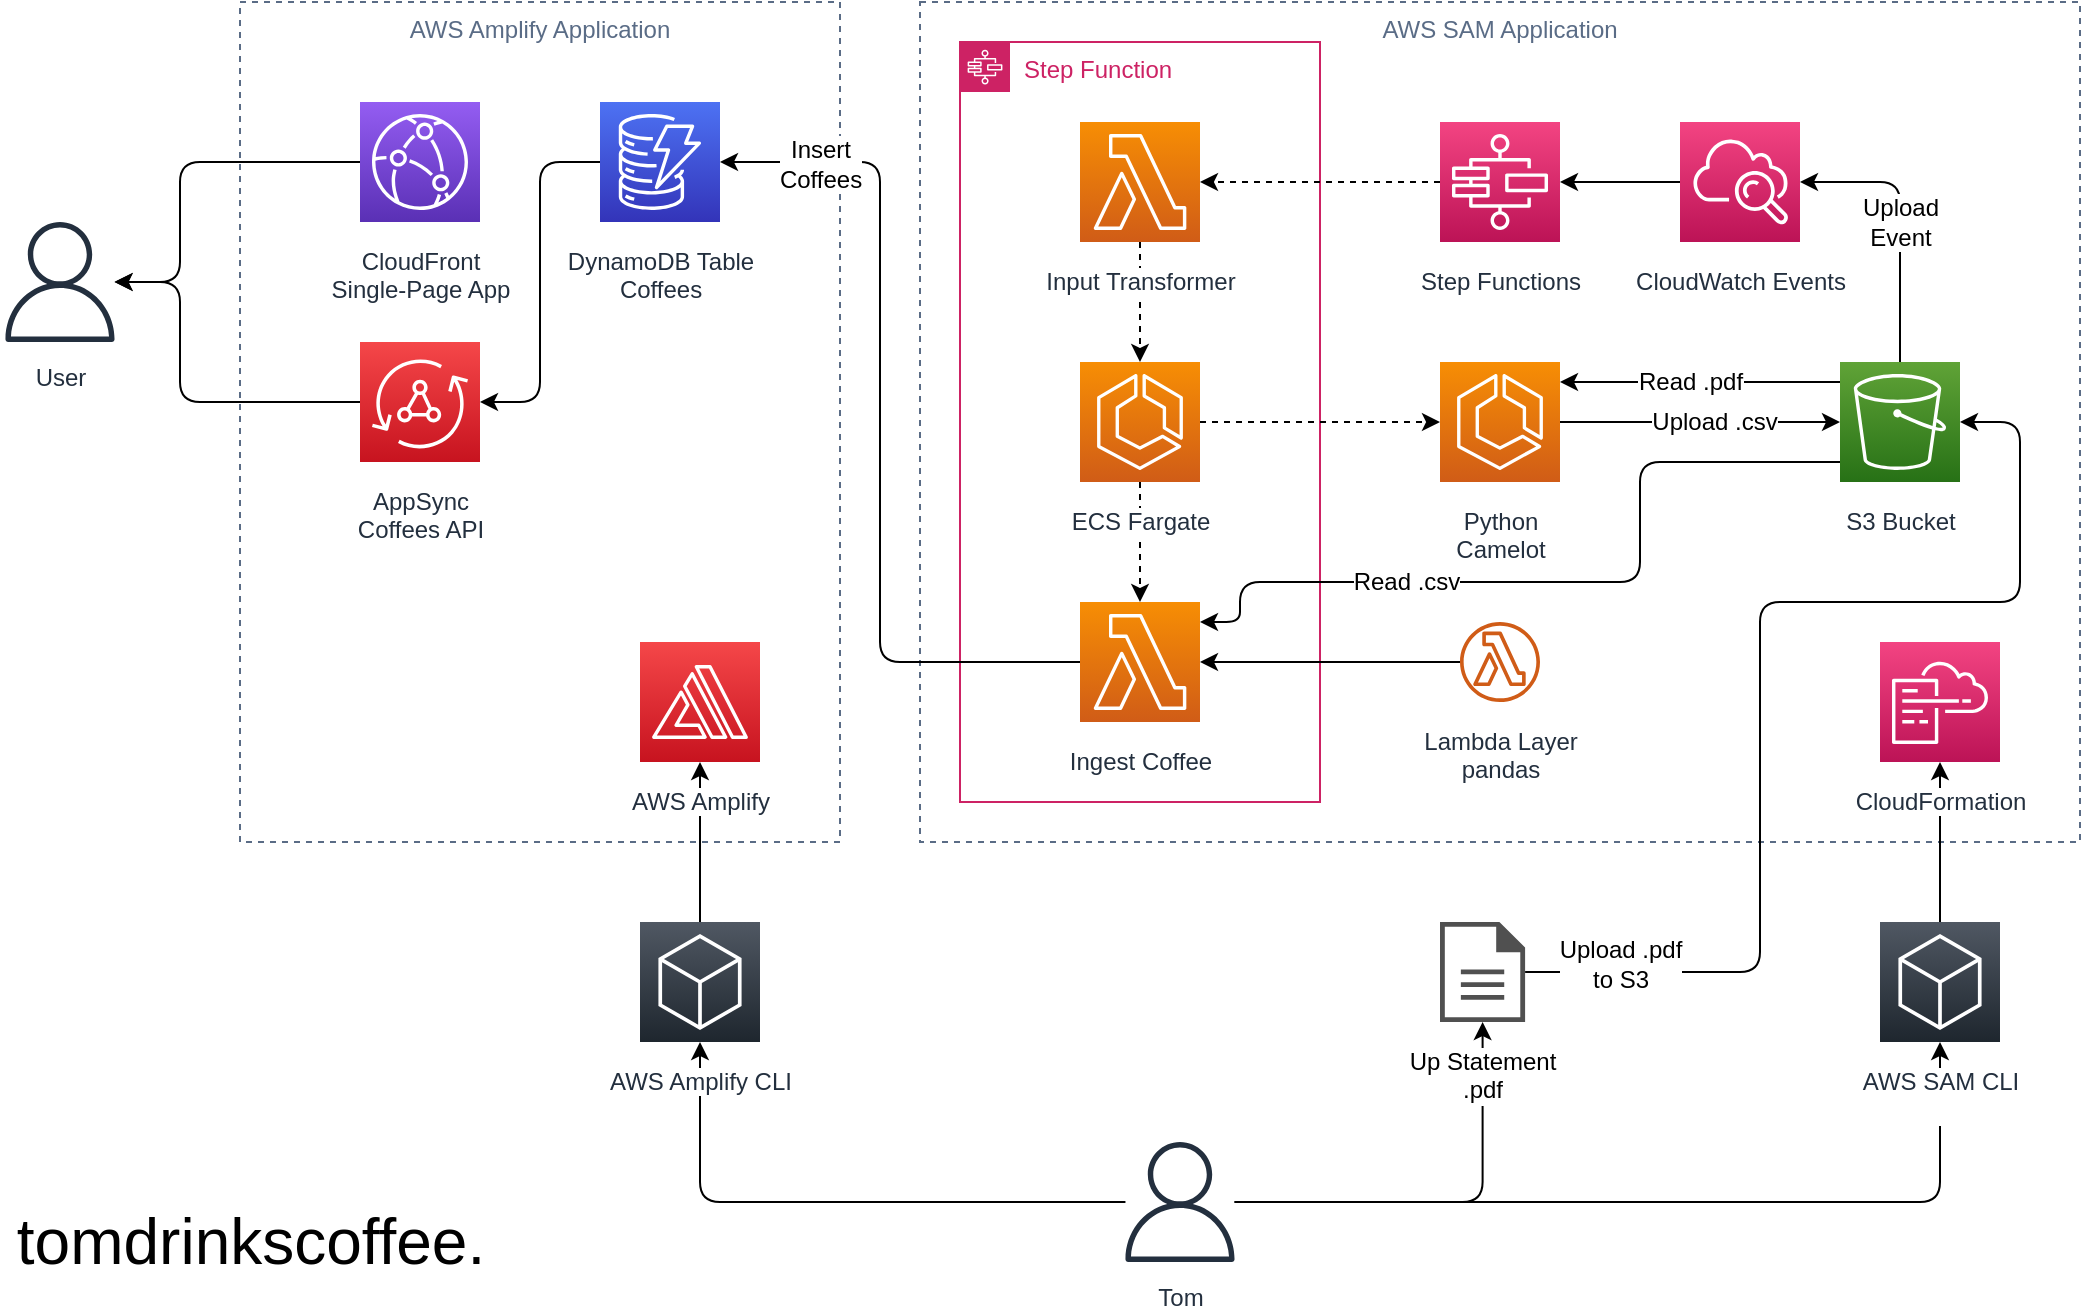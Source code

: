 <mxfile version="12.9.3" type="device"><diagram id="NL_qeztKOF2BXvfYa7G8" name="Page-1"><mxGraphModel dx="1127" dy="680" grid="1" gridSize="10" guides="0" tooltips="1" connect="1" arrows="1" fold="1" page="1" pageScale="1" pageWidth="1169" pageHeight="827" math="0" shadow="0"><root><mxCell id="0"/><mxCell id="1" parent="0"/><mxCell id="iyhbxpus_M4dU01ea8Ig-48" value="AWS SAM Application" style="fillColor=none;strokeColor=#5A6C86;dashed=1;verticalAlign=top;fontStyle=0;fontColor=#5A6C86;" vertex="1" parent="1"><mxGeometry x="500" y="40" width="580" height="420" as="geometry"/></mxCell><mxCell id="iyhbxpus_M4dU01ea8Ig-22" style="edgeStyle=orthogonalEdgeStyle;rounded=1;orthogonalLoop=1;jettySize=auto;html=1;" edge="1" parent="1" source="iyhbxpus_M4dU01ea8Ig-19" target="iyhbxpus_M4dU01ea8Ig-7"><mxGeometry relative="1" as="geometry"><Array as="points"><mxPoint x="890" y="250"/><mxPoint x="890" y="250"/></Array></mxGeometry></mxCell><mxCell id="iyhbxpus_M4dU01ea8Ig-45" value="Upload .csv" style="text;html=1;align=center;verticalAlign=middle;resizable=0;points=[];labelBackgroundColor=#ffffff;" vertex="1" connectable="0" parent="iyhbxpus_M4dU01ea8Ig-22"><mxGeometry x="0.308" relative="1" as="geometry"><mxPoint x="-15" as="offset"/></mxGeometry></mxCell><mxCell id="iyhbxpus_M4dU01ea8Ig-14" value="AWS Amplify Application" style="fillColor=none;strokeColor=#5A6C86;dashed=1;verticalAlign=top;fontStyle=0;fontColor=#5A6C86;" vertex="1" parent="1"><mxGeometry x="160" y="40" width="300" height="420" as="geometry"/></mxCell><mxCell id="iyhbxpus_M4dU01ea8Ig-10" value="Step Function" style="points=[[0,0],[0.25,0],[0.5,0],[0.75,0],[1,0],[1,0.25],[1,0.5],[1,0.75],[1,1],[0.75,1],[0.5,1],[0.25,1],[0,1],[0,0.75],[0,0.5],[0,0.25]];outlineConnect=0;gradientColor=none;html=1;whiteSpace=wrap;fontSize=12;fontStyle=0;shape=mxgraph.aws4.group;grIcon=mxgraph.aws4.group_aws_step_functions_workflow;strokeColor=#CD2264;fillColor=none;verticalAlign=top;align=left;spacingLeft=30;fontColor=#CD2264;dashed=0;" vertex="1" parent="1"><mxGeometry x="520" y="60" width="180" height="380" as="geometry"/></mxCell><mxCell id="iyhbxpus_M4dU01ea8Ig-33" style="edgeStyle=orthogonalEdgeStyle;rounded=1;orthogonalLoop=1;jettySize=auto;html=1;" edge="1" parent="1" source="iyhbxpus_M4dU01ea8Ig-5" target="iyhbxpus_M4dU01ea8Ig-4"><mxGeometry relative="1" as="geometry"><Array as="points"><mxPoint x="310" y="120"/><mxPoint x="310" y="240"/></Array></mxGeometry></mxCell><mxCell id="iyhbxpus_M4dU01ea8Ig-20" style="edgeStyle=orthogonalEdgeStyle;rounded=1;orthogonalLoop=1;jettySize=auto;html=1;dashed=1;" edge="1" parent="1" source="iyhbxpus_M4dU01ea8Ig-6" target="iyhbxpus_M4dU01ea8Ig-19"><mxGeometry relative="1" as="geometry"/></mxCell><mxCell id="iyhbxpus_M4dU01ea8Ig-24" style="edgeStyle=orthogonalEdgeStyle;rounded=1;orthogonalLoop=1;jettySize=auto;html=1;dashed=1;" edge="1" parent="1" source="iyhbxpus_M4dU01ea8Ig-6" target="iyhbxpus_M4dU01ea8Ig-12"><mxGeometry relative="1" as="geometry"/></mxCell><mxCell id="iyhbxpus_M4dU01ea8Ig-17" style="edgeStyle=orthogonalEdgeStyle;rounded=1;orthogonalLoop=1;jettySize=auto;html=1;" edge="1" parent="1" source="iyhbxpus_M4dU01ea8Ig-7" target="iyhbxpus_M4dU01ea8Ig-16"><mxGeometry relative="1" as="geometry"><Array as="points"><mxPoint x="990" y="130"/></Array></mxGeometry></mxCell><mxCell id="iyhbxpus_M4dU01ea8Ig-51" value="Upload&lt;br&gt;Event" style="text;html=1;align=center;verticalAlign=middle;resizable=0;points=[];labelBackgroundColor=#ffffff;" vertex="1" connectable="0" parent="iyhbxpus_M4dU01ea8Ig-17"><mxGeometry x="-0.231" y="24" relative="1" as="geometry"><mxPoint x="24" y="-16" as="offset"/></mxGeometry></mxCell><mxCell id="iyhbxpus_M4dU01ea8Ig-21" style="edgeStyle=orthogonalEdgeStyle;rounded=1;orthogonalLoop=1;jettySize=auto;html=1;" edge="1" parent="1" source="iyhbxpus_M4dU01ea8Ig-7" target="iyhbxpus_M4dU01ea8Ig-19"><mxGeometry relative="1" as="geometry"><Array as="points"><mxPoint x="890" y="230"/><mxPoint x="890" y="230"/></Array></mxGeometry></mxCell><mxCell id="iyhbxpus_M4dU01ea8Ig-44" value="Read .pdf" style="text;html=1;align=center;verticalAlign=middle;resizable=0;points=[];labelBackgroundColor=#ffffff;" vertex="1" connectable="0" parent="iyhbxpus_M4dU01ea8Ig-21"><mxGeometry x="0.09" y="1" relative="1" as="geometry"><mxPoint x="0.83" y="-1" as="offset"/></mxGeometry></mxCell><mxCell id="iyhbxpus_M4dU01ea8Ig-42" style="edgeStyle=orthogonalEdgeStyle;rounded=1;orthogonalLoop=1;jettySize=auto;html=1;" edge="1" parent="1" source="iyhbxpus_M4dU01ea8Ig-7" target="iyhbxpus_M4dU01ea8Ig-12"><mxGeometry relative="1" as="geometry"><Array as="points"><mxPoint x="860" y="270"/><mxPoint x="860" y="330"/><mxPoint x="660" y="330"/><mxPoint x="660" y="350"/></Array></mxGeometry></mxCell><mxCell id="iyhbxpus_M4dU01ea8Ig-46" value="Read .csv" style="text;html=1;align=center;verticalAlign=middle;resizable=0;points=[];labelBackgroundColor=#ffffff;" vertex="1" connectable="0" parent="iyhbxpus_M4dU01ea8Ig-42"><mxGeometry x="0.191" relative="1" as="geometry"><mxPoint x="-39.71" as="offset"/></mxGeometry></mxCell><mxCell id="iyhbxpus_M4dU01ea8Ig-35" style="edgeStyle=orthogonalEdgeStyle;rounded=1;orthogonalLoop=1;jettySize=auto;html=1;" edge="1" parent="1" source="iyhbxpus_M4dU01ea8Ig-9" target="iyhbxpus_M4dU01ea8Ig-7"><mxGeometry relative="1" as="geometry"><Array as="points"><mxPoint x="920" y="525"/><mxPoint x="920" y="340"/><mxPoint x="1050" y="340"/><mxPoint x="1050" y="250"/></Array></mxGeometry></mxCell><mxCell id="iyhbxpus_M4dU01ea8Ig-43" value="Upload .pdf&lt;br&gt;to S3" style="text;html=1;align=center;verticalAlign=middle;resizable=0;points=[];labelBackgroundColor=#ffffff;" vertex="1" connectable="0" parent="iyhbxpus_M4dU01ea8Ig-35"><mxGeometry x="-0.685" y="-2" relative="1" as="geometry"><mxPoint x="-39.61" y="-6.45" as="offset"/></mxGeometry></mxCell><mxCell id="iyhbxpus_M4dU01ea8Ig-23" style="edgeStyle=orthogonalEdgeStyle;rounded=1;orthogonalLoop=1;jettySize=auto;html=1;dashed=1;" edge="1" parent="1" source="iyhbxpus_M4dU01ea8Ig-11" target="iyhbxpus_M4dU01ea8Ig-6"><mxGeometry relative="1" as="geometry"/></mxCell><mxCell id="iyhbxpus_M4dU01ea8Ig-34" style="edgeStyle=orthogonalEdgeStyle;rounded=1;orthogonalLoop=1;jettySize=auto;html=1;" edge="1" parent="1" source="iyhbxpus_M4dU01ea8Ig-12" target="iyhbxpus_M4dU01ea8Ig-5"><mxGeometry relative="1" as="geometry"><Array as="points"><mxPoint x="480" y="370"/><mxPoint x="480" y="120"/></Array></mxGeometry></mxCell><mxCell id="iyhbxpus_M4dU01ea8Ig-47" value="Insert&lt;br&gt;Coffees" style="text;html=1;align=center;verticalAlign=middle;resizable=0;points=[];labelBackgroundColor=#ffffff;" vertex="1" connectable="0" parent="iyhbxpus_M4dU01ea8Ig-34"><mxGeometry x="0.08" relative="1" as="geometry"><mxPoint x="-30" y="-117.62" as="offset"/></mxGeometry></mxCell><mxCell id="iyhbxpus_M4dU01ea8Ig-18" style="edgeStyle=orthogonalEdgeStyle;rounded=1;orthogonalLoop=1;jettySize=auto;html=1;" edge="1" parent="1" source="iyhbxpus_M4dU01ea8Ig-16" target="iyhbxpus_M4dU01ea8Ig-39"><mxGeometry relative="1" as="geometry"/></mxCell><mxCell id="iyhbxpus_M4dU01ea8Ig-32" style="edgeStyle=orthogonalEdgeStyle;rounded=1;orthogonalLoop=1;jettySize=auto;html=1;" edge="1" parent="1" source="iyhbxpus_M4dU01ea8Ig-4" target="iyhbxpus_M4dU01ea8Ig-28"><mxGeometry relative="1" as="geometry"><Array as="points"><mxPoint x="130" y="240"/><mxPoint x="130" y="180"/></Array></mxGeometry></mxCell><mxCell id="iyhbxpus_M4dU01ea8Ig-37" style="edgeStyle=orthogonalEdgeStyle;rounded=1;orthogonalLoop=1;jettySize=auto;html=1;" edge="1" parent="1" source="iyhbxpus_M4dU01ea8Ig-56" target="iyhbxpus_M4dU01ea8Ig-1"><mxGeometry relative="1" as="geometry"/></mxCell><mxCell id="iyhbxpus_M4dU01ea8Ig-38" style="edgeStyle=orthogonalEdgeStyle;rounded=1;orthogonalLoop=1;jettySize=auto;html=1;" edge="1" parent="1" source="iyhbxpus_M4dU01ea8Ig-36" target="iyhbxpus_M4dU01ea8Ig-9"><mxGeometry relative="1" as="geometry"/></mxCell><mxCell id="iyhbxpus_M4dU01ea8Ig-40" style="edgeStyle=orthogonalEdgeStyle;rounded=1;orthogonalLoop=1;jettySize=auto;html=1;dashed=1;" edge="1" parent="1" source="iyhbxpus_M4dU01ea8Ig-39" target="iyhbxpus_M4dU01ea8Ig-11"><mxGeometry relative="1" as="geometry"><Array as="points"><mxPoint x="730" y="130"/><mxPoint x="730" y="130"/></Array></mxGeometry></mxCell><mxCell id="iyhbxpus_M4dU01ea8Ig-41" style="edgeStyle=orthogonalEdgeStyle;rounded=1;orthogonalLoop=1;jettySize=auto;html=1;" edge="1" parent="1" source="iyhbxpus_M4dU01ea8Ig-13" target="iyhbxpus_M4dU01ea8Ig-28"><mxGeometry relative="1" as="geometry"><mxPoint x="100" y="249.917" as="sourcePoint"/><mxPoint x="230.0" y="320" as="targetPoint"/><Array as="points"><mxPoint x="130" y="120"/><mxPoint x="130" y="180"/></Array></mxGeometry></mxCell><mxCell id="iyhbxpus_M4dU01ea8Ig-1" value="AWS Amplify" style="outlineConnect=0;fontColor=#232F3E;gradientColor=#F54749;gradientDirection=north;fillColor=#C7131F;strokeColor=#ffffff;dashed=0;verticalLabelPosition=bottom;verticalAlign=top;align=center;html=1;fontSize=12;fontStyle=0;aspect=fixed;shape=mxgraph.aws4.resourceIcon;resIcon=mxgraph.aws4.amplify;labelBackgroundColor=#FFFFFF;spacing=8;" vertex="1" parent="1"><mxGeometry x="360" y="360" width="60" height="60" as="geometry"/></mxCell><mxCell id="iyhbxpus_M4dU01ea8Ig-4" value="AppSync&lt;br&gt;Coffees API" style="outlineConnect=0;fontColor=#232F3E;gradientColor=#F54749;gradientDirection=north;fillColor=#C7131F;strokeColor=#ffffff;dashed=0;verticalLabelPosition=bottom;verticalAlign=top;align=center;html=1;fontSize=12;fontStyle=0;aspect=fixed;shape=mxgraph.aws4.resourceIcon;resIcon=mxgraph.aws4.appsync;labelBackgroundColor=#FFFFFF;spacing=8;" vertex="1" parent="1"><mxGeometry x="220" y="210" width="60" height="60" as="geometry"/></mxCell><mxCell id="iyhbxpus_M4dU01ea8Ig-5" value="DynamoDB Table&lt;br&gt;Coffees" style="outlineConnect=0;fontColor=#232F3E;gradientColor=#4D72F3;gradientDirection=north;fillColor=#3334B9;strokeColor=#ffffff;dashed=0;verticalLabelPosition=bottom;verticalAlign=top;align=center;html=1;fontSize=12;fontStyle=0;aspect=fixed;shape=mxgraph.aws4.resourceIcon;resIcon=mxgraph.aws4.dynamodb;labelBackgroundColor=#FFFFFF;spacing=8;" vertex="1" parent="1"><mxGeometry x="340" y="90" width="60" height="60" as="geometry"/></mxCell><mxCell id="iyhbxpus_M4dU01ea8Ig-6" value="ECS Fargate" style="outlineConnect=0;fontColor=#232F3E;gradientColor=#F78E04;gradientDirection=north;fillColor=#D05C17;strokeColor=#ffffff;dashed=0;verticalLabelPosition=bottom;verticalAlign=top;align=center;html=1;fontSize=12;fontStyle=0;aspect=fixed;shape=mxgraph.aws4.resourceIcon;resIcon=mxgraph.aws4.ecs;labelBackgroundColor=#FFFFFF;spacing=8;" vertex="1" parent="1"><mxGeometry x="580" y="220" width="60" height="60" as="geometry"/></mxCell><mxCell id="iyhbxpus_M4dU01ea8Ig-7" value="S3 Bucket" style="outlineConnect=0;fontColor=#232F3E;gradientColor=#60A337;gradientDirection=north;fillColor=#277116;strokeColor=#ffffff;dashed=0;verticalLabelPosition=bottom;verticalAlign=top;align=center;html=1;fontSize=12;fontStyle=0;aspect=fixed;shape=mxgraph.aws4.resourceIcon;resIcon=mxgraph.aws4.s3;labelBackgroundColor=#FFFFFF;spacing=8;" vertex="1" parent="1"><mxGeometry x="960" y="220" width="60" height="60" as="geometry"/></mxCell><mxCell id="iyhbxpus_M4dU01ea8Ig-9" value="Up Statement&lt;br&gt;.pdf" style="pointerEvents=1;shadow=0;dashed=0;html=1;strokeColor=none;fillColor=#505050;labelPosition=center;verticalLabelPosition=bottom;verticalAlign=top;outlineConnect=0;align=center;shape=mxgraph.office.concepts.document;aspect=fixed;labelBackgroundColor=#FFFFFF;spacing=8;" vertex="1" parent="1"><mxGeometry x="760" y="500" width="42.55" height="50" as="geometry"/></mxCell><mxCell id="iyhbxpus_M4dU01ea8Ig-11" value="Input Transformer" style="outlineConnect=0;fontColor=#232F3E;gradientColor=#F78E04;gradientDirection=north;fillColor=#D05C17;strokeColor=#ffffff;dashed=0;verticalLabelPosition=bottom;verticalAlign=top;align=center;html=1;fontSize=12;fontStyle=0;aspect=fixed;shape=mxgraph.aws4.resourceIcon;resIcon=mxgraph.aws4.lambda;labelBackgroundColor=#FFFFFF;spacing=8;" vertex="1" parent="1"><mxGeometry x="580" y="100" width="60" height="60" as="geometry"/></mxCell><mxCell id="iyhbxpus_M4dU01ea8Ig-12" value="Ingest Coffee" style="outlineConnect=0;fontColor=#232F3E;gradientColor=#F78E04;gradientDirection=north;fillColor=#D05C17;strokeColor=#ffffff;dashed=0;verticalLabelPosition=bottom;verticalAlign=top;align=center;html=1;fontSize=12;fontStyle=0;aspect=fixed;shape=mxgraph.aws4.resourceIcon;resIcon=mxgraph.aws4.lambda;labelBackgroundColor=#FFFFFF;spacing=8;" vertex="1" parent="1"><mxGeometry x="580" y="340" width="60" height="60" as="geometry"/></mxCell><mxCell id="iyhbxpus_M4dU01ea8Ig-16" value="CloudWatch Events" style="outlineConnect=0;fontColor=#232F3E;gradientColor=#F34482;gradientDirection=north;fillColor=#BC1356;strokeColor=#ffffff;dashed=0;verticalLabelPosition=bottom;verticalAlign=top;align=center;html=1;fontSize=12;fontStyle=0;aspect=fixed;shape=mxgraph.aws4.resourceIcon;resIcon=mxgraph.aws4.cloudwatch;labelBackgroundColor=#FFFFFF;spacing=8;" vertex="1" parent="1"><mxGeometry x="880" y="100" width="60" height="60" as="geometry"/></mxCell><mxCell id="iyhbxpus_M4dU01ea8Ig-19" value="Python&lt;br&gt;Camelot" style="outlineConnect=0;fontColor=#232F3E;gradientColor=#F78E04;gradientDirection=north;fillColor=#D05C17;strokeColor=#ffffff;dashed=0;verticalLabelPosition=bottom;verticalAlign=top;align=center;html=1;fontSize=12;fontStyle=0;aspect=fixed;shape=mxgraph.aws4.resourceIcon;resIcon=mxgraph.aws4.ecs;labelBackgroundColor=#FFFFFF;spacing=8;" vertex="1" parent="1"><mxGeometry x="760" y="220" width="60" height="60" as="geometry"/></mxCell><mxCell id="iyhbxpus_M4dU01ea8Ig-28" value="User" style="outlineConnect=0;fontColor=#232F3E;gradientColor=none;fillColor=#232F3E;strokeColor=none;dashed=0;verticalLabelPosition=bottom;verticalAlign=top;align=center;html=1;fontSize=12;fontStyle=0;aspect=fixed;pointerEvents=1;shape=mxgraph.aws4.user;labelBackgroundColor=#FFFFFF;spacing=6;" vertex="1" parent="1"><mxGeometry x="40" y="150" width="60" height="60" as="geometry"/></mxCell><mxCell id="iyhbxpus_M4dU01ea8Ig-55" style="edgeStyle=orthogonalEdgeStyle;rounded=1;orthogonalLoop=1;jettySize=auto;html=1;" edge="1" parent="1" source="iyhbxpus_M4dU01ea8Ig-36" target="iyhbxpus_M4dU01ea8Ig-53"><mxGeometry relative="1" as="geometry"/></mxCell><mxCell id="iyhbxpus_M4dU01ea8Ig-57" style="edgeStyle=orthogonalEdgeStyle;rounded=1;orthogonalLoop=1;jettySize=auto;html=1;" edge="1" parent="1" source="iyhbxpus_M4dU01ea8Ig-36" target="iyhbxpus_M4dU01ea8Ig-56"><mxGeometry relative="1" as="geometry"/></mxCell><mxCell id="iyhbxpus_M4dU01ea8Ig-36" value="Tom" style="outlineConnect=0;fontColor=#232F3E;gradientColor=none;fillColor=#232F3E;strokeColor=none;dashed=0;verticalLabelPosition=bottom;verticalAlign=top;align=center;html=1;fontSize=12;fontStyle=0;aspect=fixed;pointerEvents=1;shape=mxgraph.aws4.user;labelBackgroundColor=#FFFFFF;spacing=6;" vertex="1" parent="1"><mxGeometry x="600" y="610" width="60" height="60" as="geometry"/></mxCell><mxCell id="iyhbxpus_M4dU01ea8Ig-39" value="Step Functions" style="outlineConnect=0;fontColor=#232F3E;gradientColor=#F34482;gradientDirection=north;fillColor=#BC1356;strokeColor=#ffffff;dashed=0;verticalLabelPosition=bottom;verticalAlign=top;align=center;html=1;fontSize=12;fontStyle=0;aspect=fixed;shape=mxgraph.aws4.resourceIcon;resIcon=mxgraph.aws4.step_functions;spacing=8;" vertex="1" parent="1"><mxGeometry x="760" y="100" width="60" height="60" as="geometry"/></mxCell><mxCell id="iyhbxpus_M4dU01ea8Ig-13" value="CloudFront&lt;br&gt;Single-Page App" style="outlineConnect=0;fontColor=#232F3E;gradientColor=#945DF2;gradientDirection=north;fillColor=#5A30B5;strokeColor=#ffffff;dashed=0;verticalLabelPosition=bottom;verticalAlign=top;align=center;html=1;fontSize=12;fontStyle=0;aspect=fixed;shape=mxgraph.aws4.resourceIcon;resIcon=mxgraph.aws4.cloudfront;labelBackgroundColor=#FFFFFF;spacing=8;" vertex="1" parent="1"><mxGeometry x="220" y="90" width="60" height="60" as="geometry"/></mxCell><mxCell id="iyhbxpus_M4dU01ea8Ig-54" style="edgeStyle=orthogonalEdgeStyle;rounded=1;orthogonalLoop=1;jettySize=auto;html=1;" edge="1" parent="1" source="iyhbxpus_M4dU01ea8Ig-53" target="iyhbxpus_M4dU01ea8Ig-52"><mxGeometry relative="1" as="geometry"/></mxCell><mxCell id="iyhbxpus_M4dU01ea8Ig-53" value="AWS SAM CLI&lt;br&gt;&lt;span style=&quot;color: rgba(0 , 0 , 0 , 0) ; font-family: monospace ; font-size: 0px ; background-color: rgb(248 , 249 , 250)&quot;&gt;%3CmxGraphModel%3E%3Croot%3E%3CmxCell%20id%3D%220%22%2F%3E%3CmxCell%20id%3D%221%22%20parent%3D%220%22%2F%3E%3CmxCell%20id%3D%222%22%20value%3D%22AWS%20Amplify%20Application%22%20style%3D%22fillColor%3Dnone%3BstrokeColor%3D%235A6C86%3Bdashed%3D1%3BverticalAlign%3Dtop%3BfontStyle%3D0%3BfontColor%3D%235A6C86%3B%22%20vertex%3D%221%22%20parent%3D%221%22%3E%3CmxGeometry%20x%3D%22160%22%20y%3D%22160%22%20width%3D%22300%22%20height%3D%22380%22%20as%3D%22geometry%22%2F%3E%3C%2FmxCell%3E%3C%2Froot%3E%3C%2FmxGraphModel%3E&lt;/span&gt;" style="gradientDirection=north;outlineConnect=0;fontColor=#232F3E;gradientColor=#505863;fillColor=#1E262E;strokeColor=#ffffff;dashed=0;verticalLabelPosition=bottom;verticalAlign=top;align=center;html=1;fontSize=12;fontStyle=0;aspect=fixed;shape=mxgraph.aws4.resourceIcon;resIcon=mxgraph.aws4.general;labelBackgroundColor=#FFFFFF;spacing=8;" vertex="1" parent="1"><mxGeometry x="980" y="500" width="60" height="60" as="geometry"/></mxCell><mxCell id="iyhbxpus_M4dU01ea8Ig-52" value="CloudFormation" style="outlineConnect=0;fontColor=#232F3E;gradientColor=#F34482;gradientDirection=north;fillColor=#BC1356;strokeColor=#ffffff;dashed=0;verticalLabelPosition=bottom;verticalAlign=top;align=center;html=1;fontSize=12;fontStyle=0;aspect=fixed;shape=mxgraph.aws4.resourceIcon;resIcon=mxgraph.aws4.cloudformation;labelBackgroundColor=#FFFFFF;spacing=8;" vertex="1" parent="1"><mxGeometry x="980" y="360" width="60" height="60" as="geometry"/></mxCell><mxCell id="iyhbxpus_M4dU01ea8Ig-56" value="AWS Amplify CLI" style="gradientDirection=north;outlineConnect=0;fontColor=#232F3E;gradientColor=#505863;fillColor=#1E262E;strokeColor=#ffffff;dashed=0;verticalLabelPosition=bottom;verticalAlign=top;align=center;html=1;fontSize=12;fontStyle=0;aspect=fixed;shape=mxgraph.aws4.resourceIcon;resIcon=mxgraph.aws4.general;labelBackgroundColor=#FFFFFF;spacing=8;" vertex="1" parent="1"><mxGeometry x="360" y="500" width="60" height="60" as="geometry"/></mxCell><mxCell id="iyhbxpus_M4dU01ea8Ig-58" value="tomdrinkscoffee." style="text;html=1;align=center;verticalAlign=middle;resizable=0;points=[];autosize=1;fontSize=32;" vertex="1" parent="1"><mxGeometry x="40" y="640" width="250" height="40" as="geometry"/></mxCell><mxCell id="iyhbxpus_M4dU01ea8Ig-60" style="edgeStyle=orthogonalEdgeStyle;rounded=1;orthogonalLoop=1;jettySize=auto;html=1;fontSize=32;" edge="1" parent="1" source="iyhbxpus_M4dU01ea8Ig-59" target="iyhbxpus_M4dU01ea8Ig-12"><mxGeometry relative="1" as="geometry"/></mxCell><mxCell id="iyhbxpus_M4dU01ea8Ig-59" value="Lambda Layer&lt;br&gt;pandas" style="outlineConnect=0;fontColor=#232F3E;gradientColor=none;fillColor=#D05C17;strokeColor=none;dashed=0;verticalLabelPosition=bottom;verticalAlign=top;align=center;html=1;fontSize=12;fontStyle=0;aspect=fixed;pointerEvents=1;shape=mxgraph.aws4.lambda_function;labelBackgroundColor=#FFFFFF;spacing=8;" vertex="1" parent="1"><mxGeometry x="770" y="350" width="40" height="40" as="geometry"/></mxCell></root></mxGraphModel></diagram></mxfile>